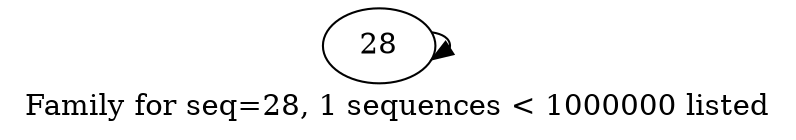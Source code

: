 digraph G {
ranksep=.2
nodesep=.1
splines=true
28->28
label="Family for seq=28, 1 sequences < 1000000 listed"
}
